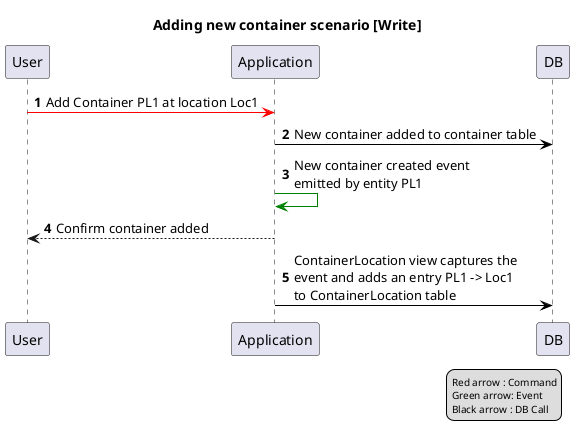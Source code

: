 @startuml
title Adding new container scenario [Write]
autonumber
User  [#red]-> Application : Add Container PL1 at location Loc1
Application [#black]-> DB : New container added to container table
Application [#green]-> Application : New container created event\nemitted by entity PL1
Application --> User : Confirm container added
Application [#black]-> DB : ContainerLocation view captures the\nevent and adds an entry PL1 -> Loc1\nto ContainerLocation table
legend right
  <font size="10">Red arrow : Command
  <font size="10">Green arrow: Event
  <font size="10">Black arrow : DB Call
endlegend
@enduml

@startuml
title Get location of container [Read]
autonumber
User -> Application : What is the location of PL1
Application [#black]-> DB : Query ContainerLocation table for PL1
DB [#black]--> Application : Loc1
Application --> User : Location of PL1 is Loc1
@enduml

@startuml
title Change location of the container [Write/Modify]
autonumber
User  [#red]-> Application : Container PL1 moved to location Loc53
Application [#black]-> DB : Retrive PL1 from container table.
DB [#black]--> Application : Container PL1
Application [#black]-> DB : Update location of PL1 to Loc53
Application [#green]-> Application : Location change event\nemitted by entity PL1
Application --> User : Confirm location update
Application [#black]-> DB : ContainerLocation view captures the\nevent and updatesan entry PL1 -> Loc53\nin ContainerLocation table
@enduml